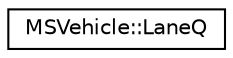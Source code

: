 digraph "Graphical Class Hierarchy"
{
  edge [fontname="Helvetica",fontsize="10",labelfontname="Helvetica",labelfontsize="10"];
  node [fontname="Helvetica",fontsize="10",shape=record];
  rankdir="LR";
  Node0 [label="MSVehicle::LaneQ",height=0.2,width=0.4,color="black", fillcolor="white", style="filled",URL="$d3/d89/struct_m_s_vehicle_1_1_lane_q.html",tooltip="A structure representing the best lanes for continuing the current route starting at &#39;lane&#39;..."];
}
